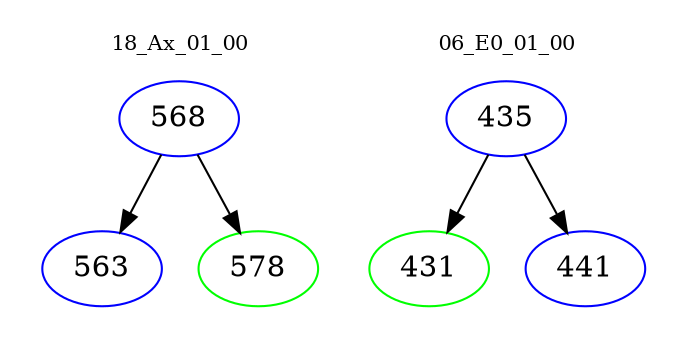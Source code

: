 digraph{
subgraph cluster_0 {
color = white
label = "18_Ax_01_00";
fontsize=10;
T0_568 [label="568", color="blue"]
T0_568 -> T0_563 [color="black"]
T0_563 [label="563", color="blue"]
T0_568 -> T0_578 [color="black"]
T0_578 [label="578", color="green"]
}
subgraph cluster_1 {
color = white
label = "06_E0_01_00";
fontsize=10;
T1_435 [label="435", color="blue"]
T1_435 -> T1_431 [color="black"]
T1_431 [label="431", color="green"]
T1_435 -> T1_441 [color="black"]
T1_441 [label="441", color="blue"]
}
}

